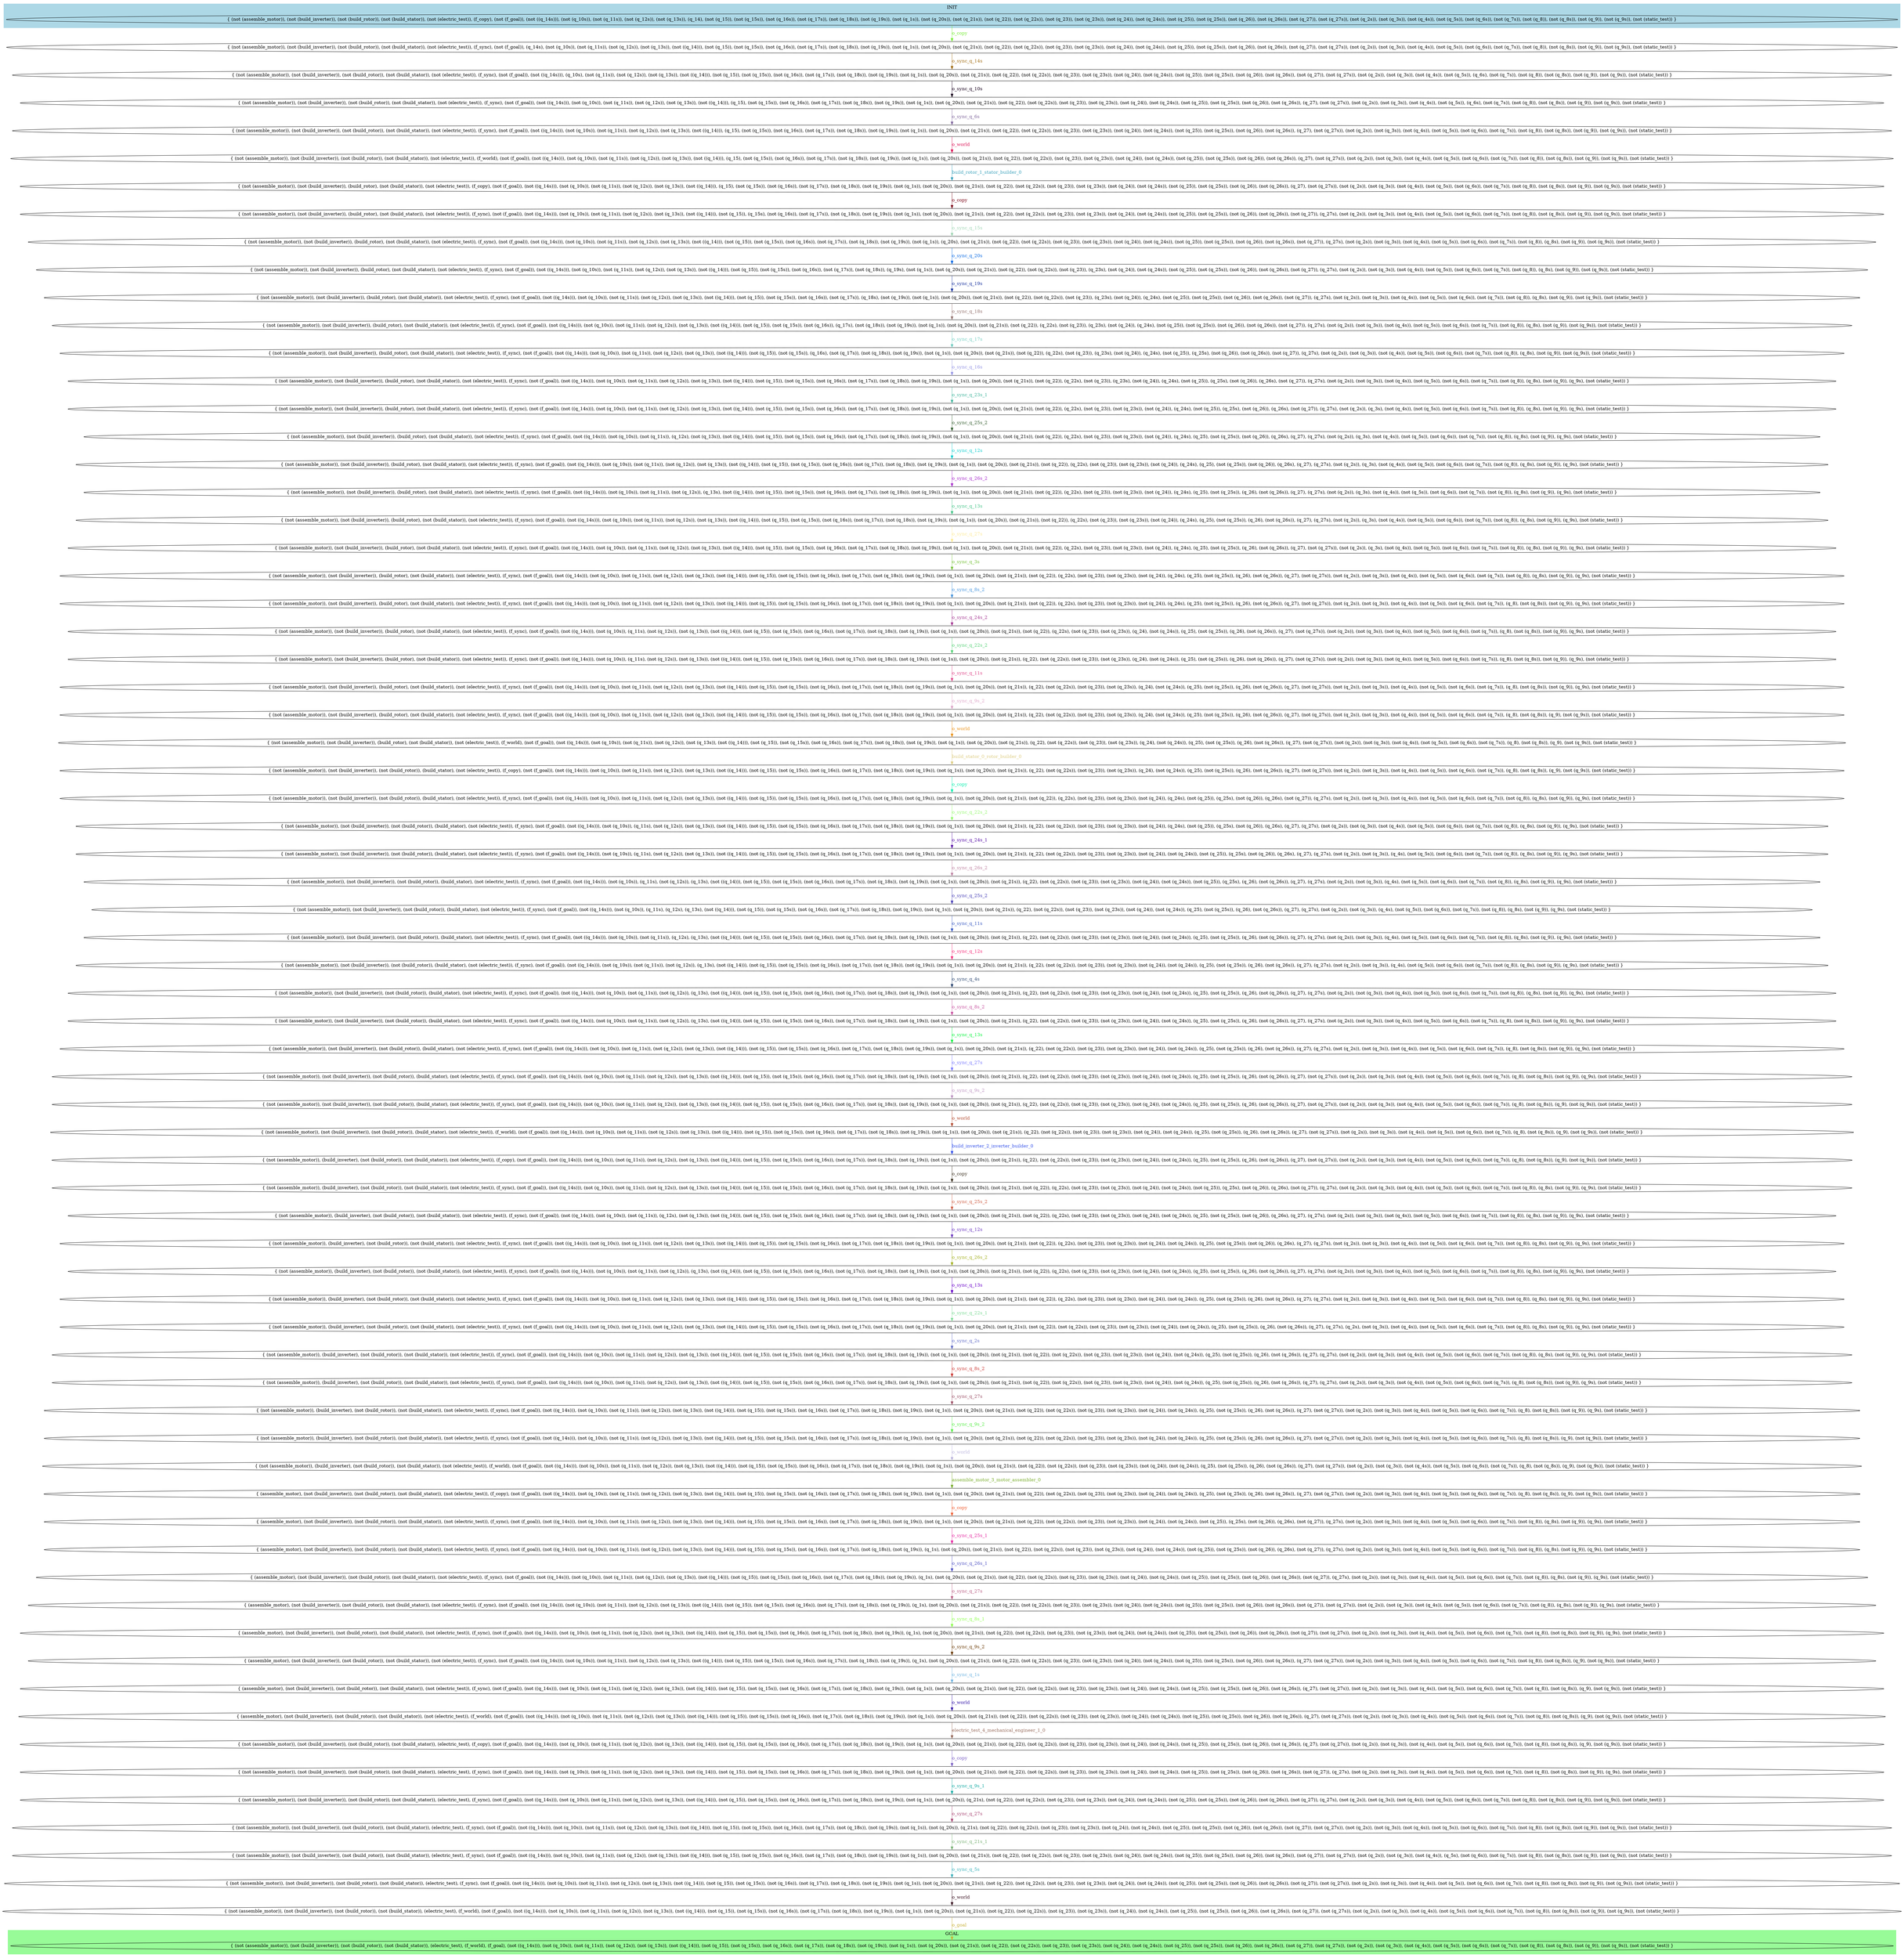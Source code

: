 digraph G {
0 [label="{ (not (assemble_motor)), (not (build_inverter)), (not (build_rotor)), (not (build_stator)), (not (electric_test)), (f_copy), (not (f_goal)), (not ((q_14s))), (not (q_10s)), (not (q_11s)), (not (q_12s)), (not (q_13s)), (q_14), (not (q_15)), (not (q_15s)), (not (q_16s)), (not (q_17s)), (not (q_18s)), (not (q_19s)), (not (q_1s)), (not (q_20s)), (not (q_21s)), (not (q_22)), (not (q_22s)), (not (q_23)), (not (q_23s)), (not (q_24)), (not (q_24s)), (not (q_25)), (not (q_25s)), (not (q_26)), (not (q_26s)), (not (q_27)), (not (q_27s)), (not (q_2s)), (not (q_3s)), (not (q_4s)), (not (q_5s)), (not (q_6s)), (not (q_7s)), (not (q_8)), (not (q_8s)), (not (q_9)), (not (q_9s)), (not (static_test)) }"];
1 [label="{ (not (assemble_motor)), (not (build_inverter)), (not (build_rotor)), (not (build_stator)), (not (electric_test)), (f_sync), (not (f_goal)), (q_14s), (not (q_10s)), (not (q_11s)), (not (q_12s)), (not (q_13s)), (not ((q_14))), (not (q_15)), (not (q_15s)), (not (q_16s)), (not (q_17s)), (not (q_18s)), (not (q_19s)), (not (q_1s)), (not (q_20s)), (not (q_21s)), (not (q_22)), (not (q_22s)), (not (q_23)), (not (q_23s)), (not (q_24)), (not (q_24s)), (not (q_25)), (not (q_25s)), (not (q_26)), (not (q_26s)), (not (q_27)), (not (q_27s)), (not (q_2s)), (not (q_3s)), (not (q_4s)), (not (q_5s)), (not (q_6s)), (not (q_7s)), (not (q_8)), (not (q_8s)), (not (q_9)), (not (q_9s)), (not (static_test)) }"];
2 [label="{ (not (assemble_motor)), (not (build_inverter)), (not (build_rotor)), (not (build_stator)), (not (electric_test)), (f_sync), (not (f_goal)), (not ((q_14s))), (q_10s), (not (q_11s)), (not (q_12s)), (not (q_13s)), (not ((q_14))), (not (q_15)), (not (q_15s)), (not (q_16s)), (not (q_17s)), (not (q_18s)), (not (q_19s)), (not (q_1s)), (not (q_20s)), (not (q_21s)), (not (q_22)), (not (q_22s)), (not (q_23)), (not (q_23s)), (not (q_24)), (not (q_24s)), (not (q_25)), (not (q_25s)), (not (q_26)), (not (q_26s)), (not (q_27)), (not (q_27s)), (not (q_2s)), (not (q_3s)), (not (q_4s)), (not (q_5s)), (q_6s), (not (q_7s)), (not (q_8)), (not (q_8s)), (not (q_9)), (not (q_9s)), (not (static_test)) }"];
3 [label="{ (not (assemble_motor)), (not (build_inverter)), (not (build_rotor)), (not (build_stator)), (not (electric_test)), (f_sync), (not (f_goal)), (not ((q_14s))), (not (q_10s)), (not (q_11s)), (not (q_12s)), (not (q_13s)), (not ((q_14))), (q_15), (not (q_15s)), (not (q_16s)), (not (q_17s)), (not (q_18s)), (not (q_19s)), (not (q_1s)), (not (q_20s)), (not (q_21s)), (not (q_22)), (not (q_22s)), (not (q_23)), (not (q_23s)), (not (q_24)), (not (q_24s)), (not (q_25)), (not (q_25s)), (not (q_26)), (not (q_26s)), (q_27), (not (q_27s)), (not (q_2s)), (not (q_3s)), (not (q_4s)), (not (q_5s)), (q_6s), (not (q_7s)), (not (q_8)), (not (q_8s)), (not (q_9)), (not (q_9s)), (not (static_test)) }"];
4 [label="{ (not (assemble_motor)), (not (build_inverter)), (not (build_rotor)), (not (build_stator)), (not (electric_test)), (f_sync), (not (f_goal)), (not ((q_14s))), (not (q_10s)), (not (q_11s)), (not (q_12s)), (not (q_13s)), (not ((q_14))), (q_15), (not (q_15s)), (not (q_16s)), (not (q_17s)), (not (q_18s)), (not (q_19s)), (not (q_1s)), (not (q_20s)), (not (q_21s)), (not (q_22)), (not (q_22s)), (not (q_23)), (not (q_23s)), (not (q_24)), (not (q_24s)), (not (q_25)), (not (q_25s)), (not (q_26)), (not (q_26s)), (q_27), (not (q_27s)), (not (q_2s)), (not (q_3s)), (not (q_4s)), (not (q_5s)), (not (q_6s)), (not (q_7s)), (not (q_8)), (not (q_8s)), (not (q_9)), (not (q_9s)), (not (static_test)) }"];
5 [label="{ (not (assemble_motor)), (not (build_inverter)), (not (build_rotor)), (not (build_stator)), (not (electric_test)), (f_world), (not (f_goal)), (not ((q_14s))), (not (q_10s)), (not (q_11s)), (not (q_12s)), (not (q_13s)), (not ((q_14))), (q_15), (not (q_15s)), (not (q_16s)), (not (q_17s)), (not (q_18s)), (not (q_19s)), (not (q_1s)), (not (q_20s)), (not (q_21s)), (not (q_22)), (not (q_22s)), (not (q_23)), (not (q_23s)), (not (q_24)), (not (q_24s)), (not (q_25)), (not (q_25s)), (not (q_26)), (not (q_26s)), (q_27), (not (q_27s)), (not (q_2s)), (not (q_3s)), (not (q_4s)), (not (q_5s)), (not (q_6s)), (not (q_7s)), (not (q_8)), (not (q_8s)), (not (q_9)), (not (q_9s)), (not (static_test)) }"];
6 [label="{ (not (assemble_motor)), (not (build_inverter)), (build_rotor), (not (build_stator)), (not (electric_test)), (f_copy), (not (f_goal)), (not ((q_14s))), (not (q_10s)), (not (q_11s)), (not (q_12s)), (not (q_13s)), (not ((q_14))), (q_15), (not (q_15s)), (not (q_16s)), (not (q_17s)), (not (q_18s)), (not (q_19s)), (not (q_1s)), (not (q_20s)), (not (q_21s)), (not (q_22)), (not (q_22s)), (not (q_23)), (not (q_23s)), (not (q_24)), (not (q_24s)), (not (q_25)), (not (q_25s)), (not (q_26)), (not (q_26s)), (q_27), (not (q_27s)), (not (q_2s)), (not (q_3s)), (not (q_4s)), (not (q_5s)), (not (q_6s)), (not (q_7s)), (not (q_8)), (not (q_8s)), (not (q_9)), (not (q_9s)), (not (static_test)) }"];
7 [label="{ (not (assemble_motor)), (not (build_inverter)), (build_rotor), (not (build_stator)), (not (electric_test)), (f_sync), (not (f_goal)), (not ((q_14s))), (not (q_10s)), (not (q_11s)), (not (q_12s)), (not (q_13s)), (not ((q_14))), (not (q_15)), (q_15s), (not (q_16s)), (not (q_17s)), (not (q_18s)), (not (q_19s)), (not (q_1s)), (not (q_20s)), (not (q_21s)), (not (q_22)), (not (q_22s)), (not (q_23)), (not (q_23s)), (not (q_24)), (not (q_24s)), (not (q_25)), (not (q_25s)), (not (q_26)), (not (q_26s)), (not (q_27)), (q_27s), (not (q_2s)), (not (q_3s)), (not (q_4s)), (not (q_5s)), (not (q_6s)), (not (q_7s)), (not (q_8)), (not (q_8s)), (not (q_9)), (not (q_9s)), (not (static_test)) }"];
8 [label="{ (not (assemble_motor)), (not (build_inverter)), (build_rotor), (not (build_stator)), (not (electric_test)), (f_sync), (not (f_goal)), (not ((q_14s))), (not (q_10s)), (not (q_11s)), (not (q_12s)), (not (q_13s)), (not ((q_14))), (not (q_15)), (not (q_15s)), (not (q_16s)), (not (q_17s)), (not (q_18s)), (not (q_19s)), (not (q_1s)), (q_20s), (not (q_21s)), (not (q_22)), (not (q_22s)), (not (q_23)), (not (q_23s)), (not (q_24)), (not (q_24s)), (not (q_25)), (not (q_25s)), (not (q_26)), (not (q_26s)), (not (q_27)), (q_27s), (not (q_2s)), (not (q_3s)), (not (q_4s)), (not (q_5s)), (not (q_6s)), (not (q_7s)), (not (q_8)), (q_8s), (not (q_9)), (not (q_9s)), (not (static_test)) }"];
9 [label="{ (not (assemble_motor)), (not (build_inverter)), (build_rotor), (not (build_stator)), (not (electric_test)), (f_sync), (not (f_goal)), (not ((q_14s))), (not (q_10s)), (not (q_11s)), (not (q_12s)), (not (q_13s)), (not ((q_14))), (not (q_15)), (not (q_15s)), (not (q_16s)), (not (q_17s)), (not (q_18s)), (q_19s), (not (q_1s)), (not (q_20s)), (not (q_21s)), (not (q_22)), (not (q_22s)), (not (q_23)), (q_23s), (not (q_24)), (not (q_24s)), (not (q_25)), (not (q_25s)), (not (q_26)), (not (q_26s)), (not (q_27)), (q_27s), (not (q_2s)), (not (q_3s)), (not (q_4s)), (not (q_5s)), (not (q_6s)), (not (q_7s)), (not (q_8)), (q_8s), (not (q_9)), (not (q_9s)), (not (static_test)) }"];
10 [label="{ (not (assemble_motor)), (not (build_inverter)), (build_rotor), (not (build_stator)), (not (electric_test)), (f_sync), (not (f_goal)), (not ((q_14s))), (not (q_10s)), (not (q_11s)), (not (q_12s)), (not (q_13s)), (not ((q_14))), (not (q_15)), (not (q_15s)), (not (q_16s)), (not (q_17s)), (q_18s), (not (q_19s)), (not (q_1s)), (not (q_20s)), (not (q_21s)), (not (q_22)), (not (q_22s)), (not (q_23)), (q_23s), (not (q_24)), (q_24s), (not (q_25)), (not (q_25s)), (not (q_26)), (not (q_26s)), (not (q_27)), (q_27s), (not (q_2s)), (not (q_3s)), (not (q_4s)), (not (q_5s)), (not (q_6s)), (not (q_7s)), (not (q_8)), (q_8s), (not (q_9)), (not (q_9s)), (not (static_test)) }"];
11 [label="{ (not (assemble_motor)), (not (build_inverter)), (build_rotor), (not (build_stator)), (not (electric_test)), (f_sync), (not (f_goal)), (not ((q_14s))), (not (q_10s)), (not (q_11s)), (not (q_12s)), (not (q_13s)), (not ((q_14))), (not (q_15)), (not (q_15s)), (not (q_16s)), (q_17s), (not (q_18s)), (not (q_19s)), (not (q_1s)), (not (q_20s)), (not (q_21s)), (not (q_22)), (q_22s), (not (q_23)), (q_23s), (not (q_24)), (q_24s), (not (q_25)), (not (q_25s)), (not (q_26)), (not (q_26s)), (not (q_27)), (q_27s), (not (q_2s)), (not (q_3s)), (not (q_4s)), (not (q_5s)), (not (q_6s)), (not (q_7s)), (not (q_8)), (q_8s), (not (q_9)), (not (q_9s)), (not (static_test)) }"];
12 [label="{ (not (assemble_motor)), (not (build_inverter)), (build_rotor), (not (build_stator)), (not (electric_test)), (f_sync), (not (f_goal)), (not ((q_14s))), (not (q_10s)), (not (q_11s)), (not (q_12s)), (not (q_13s)), (not ((q_14))), (not (q_15)), (not (q_15s)), (q_16s), (not (q_17s)), (not (q_18s)), (not (q_19s)), (not (q_1s)), (not (q_20s)), (not (q_21s)), (not (q_22)), (q_22s), (not (q_23)), (q_23s), (not (q_24)), (q_24s), (not (q_25)), (q_25s), (not (q_26)), (not (q_26s)), (not (q_27)), (q_27s), (not (q_2s)), (not (q_3s)), (not (q_4s)), (not (q_5s)), (not (q_6s)), (not (q_7s)), (not (q_8)), (q_8s), (not (q_9)), (not (q_9s)), (not (static_test)) }"];
13 [label="{ (not (assemble_motor)), (not (build_inverter)), (build_rotor), (not (build_stator)), (not (electric_test)), (f_sync), (not (f_goal)), (not ((q_14s))), (not (q_10s)), (not (q_11s)), (not (q_12s)), (not (q_13s)), (not ((q_14))), (not (q_15)), (not (q_15s)), (not (q_16s)), (not (q_17s)), (not (q_18s)), (not (q_19s)), (not (q_1s)), (not (q_20s)), (not (q_21s)), (not (q_22)), (q_22s), (not (q_23)), (q_23s), (not (q_24)), (q_24s), (not (q_25)), (q_25s), (not (q_26)), (q_26s), (not (q_27)), (q_27s), (not (q_2s)), (not (q_3s)), (not (q_4s)), (not (q_5s)), (not (q_6s)), (not (q_7s)), (not (q_8)), (q_8s), (not (q_9)), (q_9s), (not (static_test)) }"];
14 [label="{ (not (assemble_motor)), (not (build_inverter)), (build_rotor), (not (build_stator)), (not (electric_test)), (f_sync), (not (f_goal)), (not ((q_14s))), (not (q_10s)), (not (q_11s)), (not (q_12s)), (not (q_13s)), (not ((q_14))), (not (q_15)), (not (q_15s)), (not (q_16s)), (not (q_17s)), (not (q_18s)), (not (q_19s)), (not (q_1s)), (not (q_20s)), (not (q_21s)), (not (q_22)), (q_22s), (not (q_23)), (not (q_23s)), (not (q_24)), (q_24s), (not (q_25)), (q_25s), (not (q_26)), (q_26s), (not (q_27)), (q_27s), (not (q_2s)), (q_3s), (not (q_4s)), (not (q_5s)), (not (q_6s)), (not (q_7s)), (not (q_8)), (q_8s), (not (q_9)), (q_9s), (not (static_test)) }"];
15 [label="{ (not (assemble_motor)), (not (build_inverter)), (build_rotor), (not (build_stator)), (not (electric_test)), (f_sync), (not (f_goal)), (not ((q_14s))), (not (q_10s)), (not (q_11s)), (q_12s), (not (q_13s)), (not ((q_14))), (not (q_15)), (not (q_15s)), (not (q_16s)), (not (q_17s)), (not (q_18s)), (not (q_19s)), (not (q_1s)), (not (q_20s)), (not (q_21s)), (not (q_22)), (q_22s), (not (q_23)), (not (q_23s)), (not (q_24)), (q_24s), (q_25), (not (q_25s)), (not (q_26)), (q_26s), (q_27), (q_27s), (not (q_2s)), (q_3s), (not (q_4s)), (not (q_5s)), (not (q_6s)), (not (q_7s)), (not (q_8)), (q_8s), (not (q_9)), (q_9s), (not (static_test)) }"];
16 [label="{ (not (assemble_motor)), (not (build_inverter)), (build_rotor), (not (build_stator)), (not (electric_test)), (f_sync), (not (f_goal)), (not ((q_14s))), (not (q_10s)), (not (q_11s)), (not (q_12s)), (not (q_13s)), (not ((q_14))), (not (q_15)), (not (q_15s)), (not (q_16s)), (not (q_17s)), (not (q_18s)), (not (q_19s)), (not (q_1s)), (not (q_20s)), (not (q_21s)), (not (q_22)), (q_22s), (not (q_23)), (not (q_23s)), (not (q_24)), (q_24s), (q_25), (not (q_25s)), (not (q_26)), (q_26s), (q_27), (q_27s), (not (q_2s)), (q_3s), (not (q_4s)), (not (q_5s)), (not (q_6s)), (not (q_7s)), (not (q_8)), (q_8s), (not (q_9)), (q_9s), (not (static_test)) }"];
17 [label="{ (not (assemble_motor)), (not (build_inverter)), (build_rotor), (not (build_stator)), (not (electric_test)), (f_sync), (not (f_goal)), (not ((q_14s))), (not (q_10s)), (not (q_11s)), (not (q_12s)), (q_13s), (not ((q_14))), (not (q_15)), (not (q_15s)), (not (q_16s)), (not (q_17s)), (not (q_18s)), (not (q_19s)), (not (q_1s)), (not (q_20s)), (not (q_21s)), (not (q_22)), (q_22s), (not (q_23)), (not (q_23s)), (not (q_24)), (q_24s), (q_25), (not (q_25s)), (q_26), (not (q_26s)), (q_27), (q_27s), (not (q_2s)), (q_3s), (not (q_4s)), (not (q_5s)), (not (q_6s)), (not (q_7s)), (not (q_8)), (q_8s), (not (q_9)), (q_9s), (not (static_test)) }"];
18 [label="{ (not (assemble_motor)), (not (build_inverter)), (build_rotor), (not (build_stator)), (not (electric_test)), (f_sync), (not (f_goal)), (not ((q_14s))), (not (q_10s)), (not (q_11s)), (not (q_12s)), (not (q_13s)), (not ((q_14))), (not (q_15)), (not (q_15s)), (not (q_16s)), (not (q_17s)), (not (q_18s)), (not (q_19s)), (not (q_1s)), (not (q_20s)), (not (q_21s)), (not (q_22)), (q_22s), (not (q_23)), (not (q_23s)), (not (q_24)), (q_24s), (q_25), (not (q_25s)), (q_26), (not (q_26s)), (q_27), (q_27s), (not (q_2s)), (q_3s), (not (q_4s)), (not (q_5s)), (not (q_6s)), (not (q_7s)), (not (q_8)), (q_8s), (not (q_9)), (q_9s), (not (static_test)) }"];
19 [label="{ (not (assemble_motor)), (not (build_inverter)), (build_rotor), (not (build_stator)), (not (electric_test)), (f_sync), (not (f_goal)), (not ((q_14s))), (not (q_10s)), (not (q_11s)), (not (q_12s)), (not (q_13s)), (not ((q_14))), (not (q_15)), (not (q_15s)), (not (q_16s)), (not (q_17s)), (not (q_18s)), (not (q_19s)), (not (q_1s)), (not (q_20s)), (not (q_21s)), (not (q_22)), (q_22s), (not (q_23)), (not (q_23s)), (not (q_24)), (q_24s), (q_25), (not (q_25s)), (q_26), (not (q_26s)), (q_27), (not (q_27s)), (not (q_2s)), (q_3s), (not (q_4s)), (not (q_5s)), (not (q_6s)), (not (q_7s)), (not (q_8)), (q_8s), (not (q_9)), (q_9s), (not (static_test)) }"];
20 [label="{ (not (assemble_motor)), (not (build_inverter)), (build_rotor), (not (build_stator)), (not (electric_test)), (f_sync), (not (f_goal)), (not ((q_14s))), (not (q_10s)), (not (q_11s)), (not (q_12s)), (not (q_13s)), (not ((q_14))), (not (q_15)), (not (q_15s)), (not (q_16s)), (not (q_17s)), (not (q_18s)), (not (q_19s)), (not (q_1s)), (not (q_20s)), (not (q_21s)), (not (q_22)), (q_22s), (not (q_23)), (not (q_23s)), (not (q_24)), (q_24s), (q_25), (not (q_25s)), (q_26), (not (q_26s)), (q_27), (not (q_27s)), (not (q_2s)), (not (q_3s)), (not (q_4s)), (not (q_5s)), (not (q_6s)), (not (q_7s)), (not (q_8)), (q_8s), (not (q_9)), (q_9s), (not (static_test)) }"];
21 [label="{ (not (assemble_motor)), (not (build_inverter)), (build_rotor), (not (build_stator)), (not (electric_test)), (f_sync), (not (f_goal)), (not ((q_14s))), (not (q_10s)), (not (q_11s)), (not (q_12s)), (not (q_13s)), (not ((q_14))), (not (q_15)), (not (q_15s)), (not (q_16s)), (not (q_17s)), (not (q_18s)), (not (q_19s)), (not (q_1s)), (not (q_20s)), (not (q_21s)), (not (q_22)), (q_22s), (not (q_23)), (not (q_23s)), (not (q_24)), (q_24s), (q_25), (not (q_25s)), (q_26), (not (q_26s)), (q_27), (not (q_27s)), (not (q_2s)), (not (q_3s)), (not (q_4s)), (not (q_5s)), (not (q_6s)), (not (q_7s)), (q_8), (not (q_8s)), (not (q_9)), (q_9s), (not (static_test)) }"];
22 [label="{ (not (assemble_motor)), (not (build_inverter)), (build_rotor), (not (build_stator)), (not (electric_test)), (f_sync), (not (f_goal)), (not ((q_14s))), (not (q_10s)), (q_11s), (not (q_12s)), (not (q_13s)), (not ((q_14))), (not (q_15)), (not (q_15s)), (not (q_16s)), (not (q_17s)), (not (q_18s)), (not (q_19s)), (not (q_1s)), (not (q_20s)), (not (q_21s)), (not (q_22)), (q_22s), (not (q_23)), (not (q_23s)), (q_24), (not (q_24s)), (q_25), (not (q_25s)), (q_26), (not (q_26s)), (q_27), (not (q_27s)), (not (q_2s)), (not (q_3s)), (not (q_4s)), (not (q_5s)), (not (q_6s)), (not (q_7s)), (q_8), (not (q_8s)), (not (q_9)), (q_9s), (not (static_test)) }"];
23 [label="{ (not (assemble_motor)), (not (build_inverter)), (build_rotor), (not (build_stator)), (not (electric_test)), (f_sync), (not (f_goal)), (not ((q_14s))), (not (q_10s)), (q_11s), (not (q_12s)), (not (q_13s)), (not ((q_14))), (not (q_15)), (not (q_15s)), (not (q_16s)), (not (q_17s)), (not (q_18s)), (not (q_19s)), (not (q_1s)), (not (q_20s)), (not (q_21s)), (q_22), (not (q_22s)), (not (q_23)), (not (q_23s)), (q_24), (not (q_24s)), (q_25), (not (q_25s)), (q_26), (not (q_26s)), (q_27), (not (q_27s)), (not (q_2s)), (not (q_3s)), (not (q_4s)), (not (q_5s)), (not (q_6s)), (not (q_7s)), (q_8), (not (q_8s)), (not (q_9)), (q_9s), (not (static_test)) }"];
24 [label="{ (not (assemble_motor)), (not (build_inverter)), (build_rotor), (not (build_stator)), (not (electric_test)), (f_sync), (not (f_goal)), (not ((q_14s))), (not (q_10s)), (not (q_11s)), (not (q_12s)), (not (q_13s)), (not ((q_14))), (not (q_15)), (not (q_15s)), (not (q_16s)), (not (q_17s)), (not (q_18s)), (not (q_19s)), (not (q_1s)), (not (q_20s)), (not (q_21s)), (q_22), (not (q_22s)), (not (q_23)), (not (q_23s)), (q_24), (not (q_24s)), (q_25), (not (q_25s)), (q_26), (not (q_26s)), (q_27), (not (q_27s)), (not (q_2s)), (not (q_3s)), (not (q_4s)), (not (q_5s)), (not (q_6s)), (not (q_7s)), (q_8), (not (q_8s)), (not (q_9)), (q_9s), (not (static_test)) }"];
25 [label="{ (not (assemble_motor)), (not (build_inverter)), (build_rotor), (not (build_stator)), (not (electric_test)), (f_sync), (not (f_goal)), (not ((q_14s))), (not (q_10s)), (not (q_11s)), (not (q_12s)), (not (q_13s)), (not ((q_14))), (not (q_15)), (not (q_15s)), (not (q_16s)), (not (q_17s)), (not (q_18s)), (not (q_19s)), (not (q_1s)), (not (q_20s)), (not (q_21s)), (q_22), (not (q_22s)), (not (q_23)), (not (q_23s)), (q_24), (not (q_24s)), (q_25), (not (q_25s)), (q_26), (not (q_26s)), (q_27), (not (q_27s)), (not (q_2s)), (not (q_3s)), (not (q_4s)), (not (q_5s)), (not (q_6s)), (not (q_7s)), (q_8), (not (q_8s)), (q_9), (not (q_9s)), (not (static_test)) }"];
26 [label="{ (not (assemble_motor)), (not (build_inverter)), (build_rotor), (not (build_stator)), (not (electric_test)), (f_world), (not (f_goal)), (not ((q_14s))), (not (q_10s)), (not (q_11s)), (not (q_12s)), (not (q_13s)), (not ((q_14))), (not (q_15)), (not (q_15s)), (not (q_16s)), (not (q_17s)), (not (q_18s)), (not (q_19s)), (not (q_1s)), (not (q_20s)), (not (q_21s)), (q_22), (not (q_22s)), (not (q_23)), (not (q_23s)), (q_24), (not (q_24s)), (q_25), (not (q_25s)), (q_26), (not (q_26s)), (q_27), (not (q_27s)), (not (q_2s)), (not (q_3s)), (not (q_4s)), (not (q_5s)), (not (q_6s)), (not (q_7s)), (q_8), (not (q_8s)), (q_9), (not (q_9s)), (not (static_test)) }"];
27 [label="{ (not (assemble_motor)), (not (build_inverter)), (not (build_rotor)), (build_stator), (not (electric_test)), (f_copy), (not (f_goal)), (not ((q_14s))), (not (q_10s)), (not (q_11s)), (not (q_12s)), (not (q_13s)), (not ((q_14))), (not (q_15)), (not (q_15s)), (not (q_16s)), (not (q_17s)), (not (q_18s)), (not (q_19s)), (not (q_1s)), (not (q_20s)), (not (q_21s)), (q_22), (not (q_22s)), (not (q_23)), (not (q_23s)), (q_24), (not (q_24s)), (q_25), (not (q_25s)), (q_26), (not (q_26s)), (q_27), (not (q_27s)), (not (q_2s)), (not (q_3s)), (not (q_4s)), (not (q_5s)), (not (q_6s)), (not (q_7s)), (q_8), (not (q_8s)), (q_9), (not (q_9s)), (not (static_test)) }"];
28 [label="{ (not (assemble_motor)), (not (build_inverter)), (not (build_rotor)), (build_stator), (not (electric_test)), (f_sync), (not (f_goal)), (not ((q_14s))), (not (q_10s)), (not (q_11s)), (not (q_12s)), (not (q_13s)), (not ((q_14))), (not (q_15)), (not (q_15s)), (not (q_16s)), (not (q_17s)), (not (q_18s)), (not (q_19s)), (not (q_1s)), (not (q_20s)), (not (q_21s)), (not (q_22)), (q_22s), (not (q_23)), (not (q_23s)), (not (q_24)), (q_24s), (not (q_25)), (q_25s), (not (q_26)), (q_26s), (not (q_27)), (q_27s), (not (q_2s)), (not (q_3s)), (not (q_4s)), (not (q_5s)), (not (q_6s)), (not (q_7s)), (not (q_8)), (q_8s), (not (q_9)), (q_9s), (not (static_test)) }"];
29 [label="{ (not (assemble_motor)), (not (build_inverter)), (not (build_rotor)), (build_stator), (not (electric_test)), (f_sync), (not (f_goal)), (not ((q_14s))), (not (q_10s)), (q_11s), (not (q_12s)), (not (q_13s)), (not ((q_14))), (not (q_15)), (not (q_15s)), (not (q_16s)), (not (q_17s)), (not (q_18s)), (not (q_19s)), (not (q_1s)), (not (q_20s)), (not (q_21s)), (q_22), (not (q_22s)), (not (q_23)), (not (q_23s)), (not (q_24)), (q_24s), (not (q_25)), (q_25s), (not (q_26)), (q_26s), (q_27), (q_27s), (not (q_2s)), (not (q_3s)), (not (q_4s)), (not (q_5s)), (not (q_6s)), (not (q_7s)), (not (q_8)), (q_8s), (not (q_9)), (q_9s), (not (static_test)) }"];
30 [label="{ (not (assemble_motor)), (not (build_inverter)), (not (build_rotor)), (build_stator), (not (electric_test)), (f_sync), (not (f_goal)), (not ((q_14s))), (not (q_10s)), (q_11s), (not (q_12s)), (not (q_13s)), (not ((q_14))), (not (q_15)), (not (q_15s)), (not (q_16s)), (not (q_17s)), (not (q_18s)), (not (q_19s)), (not (q_1s)), (not (q_20s)), (not (q_21s)), (q_22), (not (q_22s)), (not (q_23)), (not (q_23s)), (not (q_24)), (not (q_24s)), (not (q_25)), (q_25s), (not (q_26)), (q_26s), (q_27), (q_27s), (not (q_2s)), (not (q_3s)), (q_4s), (not (q_5s)), (not (q_6s)), (not (q_7s)), (not (q_8)), (q_8s), (not (q_9)), (q_9s), (not (static_test)) }"];
31 [label="{ (not (assemble_motor)), (not (build_inverter)), (not (build_rotor)), (build_stator), (not (electric_test)), (f_sync), (not (f_goal)), (not ((q_14s))), (not (q_10s)), (q_11s), (not (q_12s)), (q_13s), (not ((q_14))), (not (q_15)), (not (q_15s)), (not (q_16s)), (not (q_17s)), (not (q_18s)), (not (q_19s)), (not (q_1s)), (not (q_20s)), (not (q_21s)), (q_22), (not (q_22s)), (not (q_23)), (not (q_23s)), (not (q_24)), (not (q_24s)), (not (q_25)), (q_25s), (q_26), (not (q_26s)), (q_27), (q_27s), (not (q_2s)), (not (q_3s)), (q_4s), (not (q_5s)), (not (q_6s)), (not (q_7s)), (not (q_8)), (q_8s), (not (q_9)), (q_9s), (not (static_test)) }"];
32 [label="{ (not (assemble_motor)), (not (build_inverter)), (not (build_rotor)), (build_stator), (not (electric_test)), (f_sync), (not (f_goal)), (not ((q_14s))), (not (q_10s)), (q_11s), (q_12s), (q_13s), (not ((q_14))), (not (q_15)), (not (q_15s)), (not (q_16s)), (not (q_17s)), (not (q_18s)), (not (q_19s)), (not (q_1s)), (not (q_20s)), (not (q_21s)), (q_22), (not (q_22s)), (not (q_23)), (not (q_23s)), (not (q_24)), (not (q_24s)), (q_25), (not (q_25s)), (q_26), (not (q_26s)), (q_27), (q_27s), (not (q_2s)), (not (q_3s)), (q_4s), (not (q_5s)), (not (q_6s)), (not (q_7s)), (not (q_8)), (q_8s), (not (q_9)), (q_9s), (not (static_test)) }"];
33 [label="{ (not (assemble_motor)), (not (build_inverter)), (not (build_rotor)), (build_stator), (not (electric_test)), (f_sync), (not (f_goal)), (not ((q_14s))), (not (q_10s)), (not (q_11s)), (q_12s), (q_13s), (not ((q_14))), (not (q_15)), (not (q_15s)), (not (q_16s)), (not (q_17s)), (not (q_18s)), (not (q_19s)), (not (q_1s)), (not (q_20s)), (not (q_21s)), (q_22), (not (q_22s)), (not (q_23)), (not (q_23s)), (not (q_24)), (not (q_24s)), (q_25), (not (q_25s)), (q_26), (not (q_26s)), (q_27), (q_27s), (not (q_2s)), (not (q_3s)), (q_4s), (not (q_5s)), (not (q_6s)), (not (q_7s)), (not (q_8)), (q_8s), (not (q_9)), (q_9s), (not (static_test)) }"];
34 [label="{ (not (assemble_motor)), (not (build_inverter)), (not (build_rotor)), (build_stator), (not (electric_test)), (f_sync), (not (f_goal)), (not ((q_14s))), (not (q_10s)), (not (q_11s)), (not (q_12s)), (q_13s), (not ((q_14))), (not (q_15)), (not (q_15s)), (not (q_16s)), (not (q_17s)), (not (q_18s)), (not (q_19s)), (not (q_1s)), (not (q_20s)), (not (q_21s)), (q_22), (not (q_22s)), (not (q_23)), (not (q_23s)), (not (q_24)), (not (q_24s)), (q_25), (not (q_25s)), (q_26), (not (q_26s)), (q_27), (q_27s), (not (q_2s)), (not (q_3s)), (q_4s), (not (q_5s)), (not (q_6s)), (not (q_7s)), (not (q_8)), (q_8s), (not (q_9)), (q_9s), (not (static_test)) }"];
35 [label="{ (not (assemble_motor)), (not (build_inverter)), (not (build_rotor)), (build_stator), (not (electric_test)), (f_sync), (not (f_goal)), (not ((q_14s))), (not (q_10s)), (not (q_11s)), (not (q_12s)), (q_13s), (not ((q_14))), (not (q_15)), (not (q_15s)), (not (q_16s)), (not (q_17s)), (not (q_18s)), (not (q_19s)), (not (q_1s)), (not (q_20s)), (not (q_21s)), (q_22), (not (q_22s)), (not (q_23)), (not (q_23s)), (not (q_24)), (not (q_24s)), (q_25), (not (q_25s)), (q_26), (not (q_26s)), (q_27), (q_27s), (not (q_2s)), (not (q_3s)), (not (q_4s)), (not (q_5s)), (not (q_6s)), (not (q_7s)), (not (q_8)), (q_8s), (not (q_9)), (q_9s), (not (static_test)) }"];
36 [label="{ (not (assemble_motor)), (not (build_inverter)), (not (build_rotor)), (build_stator), (not (electric_test)), (f_sync), (not (f_goal)), (not ((q_14s))), (not (q_10s)), (not (q_11s)), (not (q_12s)), (q_13s), (not ((q_14))), (not (q_15)), (not (q_15s)), (not (q_16s)), (not (q_17s)), (not (q_18s)), (not (q_19s)), (not (q_1s)), (not (q_20s)), (not (q_21s)), (q_22), (not (q_22s)), (not (q_23)), (not (q_23s)), (not (q_24)), (not (q_24s)), (q_25), (not (q_25s)), (q_26), (not (q_26s)), (q_27), (q_27s), (not (q_2s)), (not (q_3s)), (not (q_4s)), (not (q_5s)), (not (q_6s)), (not (q_7s)), (q_8), (not (q_8s)), (not (q_9)), (q_9s), (not (static_test)) }"];
37 [label="{ (not (assemble_motor)), (not (build_inverter)), (not (build_rotor)), (build_stator), (not (electric_test)), (f_sync), (not (f_goal)), (not ((q_14s))), (not (q_10s)), (not (q_11s)), (not (q_12s)), (not (q_13s)), (not ((q_14))), (not (q_15)), (not (q_15s)), (not (q_16s)), (not (q_17s)), (not (q_18s)), (not (q_19s)), (not (q_1s)), (not (q_20s)), (not (q_21s)), (q_22), (not (q_22s)), (not (q_23)), (not (q_23s)), (not (q_24)), (not (q_24s)), (q_25), (not (q_25s)), (q_26), (not (q_26s)), (q_27), (q_27s), (not (q_2s)), (not (q_3s)), (not (q_4s)), (not (q_5s)), (not (q_6s)), (not (q_7s)), (q_8), (not (q_8s)), (not (q_9)), (q_9s), (not (static_test)) }"];
38 [label="{ (not (assemble_motor)), (not (build_inverter)), (not (build_rotor)), (build_stator), (not (electric_test)), (f_sync), (not (f_goal)), (not ((q_14s))), (not (q_10s)), (not (q_11s)), (not (q_12s)), (not (q_13s)), (not ((q_14))), (not (q_15)), (not (q_15s)), (not (q_16s)), (not (q_17s)), (not (q_18s)), (not (q_19s)), (not (q_1s)), (not (q_20s)), (not (q_21s)), (q_22), (not (q_22s)), (not (q_23)), (not (q_23s)), (not (q_24)), (not (q_24s)), (q_25), (not (q_25s)), (q_26), (not (q_26s)), (q_27), (not (q_27s)), (not (q_2s)), (not (q_3s)), (not (q_4s)), (not (q_5s)), (not (q_6s)), (not (q_7s)), (q_8), (not (q_8s)), (not (q_9)), (q_9s), (not (static_test)) }"];
39 [label="{ (not (assemble_motor)), (not (build_inverter)), (not (build_rotor)), (build_stator), (not (electric_test)), (f_sync), (not (f_goal)), (not ((q_14s))), (not (q_10s)), (not (q_11s)), (not (q_12s)), (not (q_13s)), (not ((q_14))), (not (q_15)), (not (q_15s)), (not (q_16s)), (not (q_17s)), (not (q_18s)), (not (q_19s)), (not (q_1s)), (not (q_20s)), (not (q_21s)), (q_22), (not (q_22s)), (not (q_23)), (not (q_23s)), (not (q_24)), (not (q_24s)), (q_25), (not (q_25s)), (q_26), (not (q_26s)), (q_27), (not (q_27s)), (not (q_2s)), (not (q_3s)), (not (q_4s)), (not (q_5s)), (not (q_6s)), (not (q_7s)), (q_8), (not (q_8s)), (q_9), (not (q_9s)), (not (static_test)) }"];
40 [label="{ (not (assemble_motor)), (not (build_inverter)), (not (build_rotor)), (build_stator), (not (electric_test)), (f_world), (not (f_goal)), (not ((q_14s))), (not (q_10s)), (not (q_11s)), (not (q_12s)), (not (q_13s)), (not ((q_14))), (not (q_15)), (not (q_15s)), (not (q_16s)), (not (q_17s)), (not (q_18s)), (not (q_19s)), (not (q_1s)), (not (q_20s)), (not (q_21s)), (q_22), (not (q_22s)), (not (q_23)), (not (q_23s)), (not (q_24)), (not (q_24s)), (q_25), (not (q_25s)), (q_26), (not (q_26s)), (q_27), (not (q_27s)), (not (q_2s)), (not (q_3s)), (not (q_4s)), (not (q_5s)), (not (q_6s)), (not (q_7s)), (q_8), (not (q_8s)), (q_9), (not (q_9s)), (not (static_test)) }"];
41 [label="{ (not (assemble_motor)), (build_inverter), (not (build_rotor)), (not (build_stator)), (not (electric_test)), (f_copy), (not (f_goal)), (not ((q_14s))), (not (q_10s)), (not (q_11s)), (not (q_12s)), (not (q_13s)), (not ((q_14))), (not (q_15)), (not (q_15s)), (not (q_16s)), (not (q_17s)), (not (q_18s)), (not (q_19s)), (not (q_1s)), (not (q_20s)), (not (q_21s)), (q_22), (not (q_22s)), (not (q_23)), (not (q_23s)), (not (q_24)), (not (q_24s)), (q_25), (not (q_25s)), (q_26), (not (q_26s)), (q_27), (not (q_27s)), (not (q_2s)), (not (q_3s)), (not (q_4s)), (not (q_5s)), (not (q_6s)), (not (q_7s)), (q_8), (not (q_8s)), (q_9), (not (q_9s)), (not (static_test)) }"];
42 [label="{ (not (assemble_motor)), (build_inverter), (not (build_rotor)), (not (build_stator)), (not (electric_test)), (f_sync), (not (f_goal)), (not ((q_14s))), (not (q_10s)), (not (q_11s)), (not (q_12s)), (not (q_13s)), (not ((q_14))), (not (q_15)), (not (q_15s)), (not (q_16s)), (not (q_17s)), (not (q_18s)), (not (q_19s)), (not (q_1s)), (not (q_20s)), (not (q_21s)), (not (q_22)), (q_22s), (not (q_23)), (not (q_23s)), (not (q_24)), (not (q_24s)), (not (q_25)), (q_25s), (not (q_26)), (q_26s), (not (q_27)), (q_27s), (not (q_2s)), (not (q_3s)), (not (q_4s)), (not (q_5s)), (not (q_6s)), (not (q_7s)), (not (q_8)), (q_8s), (not (q_9)), (q_9s), (not (static_test)) }"];
43 [label="{ (not (assemble_motor)), (build_inverter), (not (build_rotor)), (not (build_stator)), (not (electric_test)), (f_sync), (not (f_goal)), (not ((q_14s))), (not (q_10s)), (not (q_11s)), (q_12s), (not (q_13s)), (not ((q_14))), (not (q_15)), (not (q_15s)), (not (q_16s)), (not (q_17s)), (not (q_18s)), (not (q_19s)), (not (q_1s)), (not (q_20s)), (not (q_21s)), (not (q_22)), (q_22s), (not (q_23)), (not (q_23s)), (not (q_24)), (not (q_24s)), (q_25), (not (q_25s)), (not (q_26)), (q_26s), (q_27), (q_27s), (not (q_2s)), (not (q_3s)), (not (q_4s)), (not (q_5s)), (not (q_6s)), (not (q_7s)), (not (q_8)), (q_8s), (not (q_9)), (q_9s), (not (static_test)) }"];
44 [label="{ (not (assemble_motor)), (build_inverter), (not (build_rotor)), (not (build_stator)), (not (electric_test)), (f_sync), (not (f_goal)), (not ((q_14s))), (not (q_10s)), (not (q_11s)), (not (q_12s)), (not (q_13s)), (not ((q_14))), (not (q_15)), (not (q_15s)), (not (q_16s)), (not (q_17s)), (not (q_18s)), (not (q_19s)), (not (q_1s)), (not (q_20s)), (not (q_21s)), (not (q_22)), (q_22s), (not (q_23)), (not (q_23s)), (not (q_24)), (not (q_24s)), (q_25), (not (q_25s)), (not (q_26)), (q_26s), (q_27), (q_27s), (not (q_2s)), (not (q_3s)), (not (q_4s)), (not (q_5s)), (not (q_6s)), (not (q_7s)), (not (q_8)), (q_8s), (not (q_9)), (q_9s), (not (static_test)) }"];
45 [label="{ (not (assemble_motor)), (build_inverter), (not (build_rotor)), (not (build_stator)), (not (electric_test)), (f_sync), (not (f_goal)), (not ((q_14s))), (not (q_10s)), (not (q_11s)), (not (q_12s)), (q_13s), (not ((q_14))), (not (q_15)), (not (q_15s)), (not (q_16s)), (not (q_17s)), (not (q_18s)), (not (q_19s)), (not (q_1s)), (not (q_20s)), (not (q_21s)), (not (q_22)), (q_22s), (not (q_23)), (not (q_23s)), (not (q_24)), (not (q_24s)), (q_25), (not (q_25s)), (q_26), (not (q_26s)), (q_27), (q_27s), (not (q_2s)), (not (q_3s)), (not (q_4s)), (not (q_5s)), (not (q_6s)), (not (q_7s)), (not (q_8)), (q_8s), (not (q_9)), (q_9s), (not (static_test)) }"];
46 [label="{ (not (assemble_motor)), (build_inverter), (not (build_rotor)), (not (build_stator)), (not (electric_test)), (f_sync), (not (f_goal)), (not ((q_14s))), (not (q_10s)), (not (q_11s)), (not (q_12s)), (not (q_13s)), (not ((q_14))), (not (q_15)), (not (q_15s)), (not (q_16s)), (not (q_17s)), (not (q_18s)), (not (q_19s)), (not (q_1s)), (not (q_20s)), (not (q_21s)), (not (q_22)), (q_22s), (not (q_23)), (not (q_23s)), (not (q_24)), (not (q_24s)), (q_25), (not (q_25s)), (q_26), (not (q_26s)), (q_27), (q_27s), (not (q_2s)), (not (q_3s)), (not (q_4s)), (not (q_5s)), (not (q_6s)), (not (q_7s)), (not (q_8)), (q_8s), (not (q_9)), (q_9s), (not (static_test)) }"];
47 [label="{ (not (assemble_motor)), (build_inverter), (not (build_rotor)), (not (build_stator)), (not (electric_test)), (f_sync), (not (f_goal)), (not ((q_14s))), (not (q_10s)), (not (q_11s)), (not (q_12s)), (not (q_13s)), (not ((q_14))), (not (q_15)), (not (q_15s)), (not (q_16s)), (not (q_17s)), (not (q_18s)), (not (q_19s)), (not (q_1s)), (not (q_20s)), (not (q_21s)), (not (q_22)), (not (q_22s)), (not (q_23)), (not (q_23s)), (not (q_24)), (not (q_24s)), (q_25), (not (q_25s)), (q_26), (not (q_26s)), (q_27), (q_27s), (q_2s), (not (q_3s)), (not (q_4s)), (not (q_5s)), (not (q_6s)), (not (q_7s)), (not (q_8)), (q_8s), (not (q_9)), (q_9s), (not (static_test)) }"];
48 [label="{ (not (assemble_motor)), (build_inverter), (not (build_rotor)), (not (build_stator)), (not (electric_test)), (f_sync), (not (f_goal)), (not ((q_14s))), (not (q_10s)), (not (q_11s)), (not (q_12s)), (not (q_13s)), (not ((q_14))), (not (q_15)), (not (q_15s)), (not (q_16s)), (not (q_17s)), (not (q_18s)), (not (q_19s)), (not (q_1s)), (not (q_20s)), (not (q_21s)), (not (q_22)), (not (q_22s)), (not (q_23)), (not (q_23s)), (not (q_24)), (not (q_24s)), (q_25), (not (q_25s)), (q_26), (not (q_26s)), (q_27), (q_27s), (not (q_2s)), (not (q_3s)), (not (q_4s)), (not (q_5s)), (not (q_6s)), (not (q_7s)), (not (q_8)), (q_8s), (not (q_9)), (q_9s), (not (static_test)) }"];
49 [label="{ (not (assemble_motor)), (build_inverter), (not (build_rotor)), (not (build_stator)), (not (electric_test)), (f_sync), (not (f_goal)), (not ((q_14s))), (not (q_10s)), (not (q_11s)), (not (q_12s)), (not (q_13s)), (not ((q_14))), (not (q_15)), (not (q_15s)), (not (q_16s)), (not (q_17s)), (not (q_18s)), (not (q_19s)), (not (q_1s)), (not (q_20s)), (not (q_21s)), (not (q_22)), (not (q_22s)), (not (q_23)), (not (q_23s)), (not (q_24)), (not (q_24s)), (q_25), (not (q_25s)), (q_26), (not (q_26s)), (q_27), (q_27s), (not (q_2s)), (not (q_3s)), (not (q_4s)), (not (q_5s)), (not (q_6s)), (not (q_7s)), (q_8), (not (q_8s)), (not (q_9)), (q_9s), (not (static_test)) }"];
50 [label="{ (not (assemble_motor)), (build_inverter), (not (build_rotor)), (not (build_stator)), (not (electric_test)), (f_sync), (not (f_goal)), (not ((q_14s))), (not (q_10s)), (not (q_11s)), (not (q_12s)), (not (q_13s)), (not ((q_14))), (not (q_15)), (not (q_15s)), (not (q_16s)), (not (q_17s)), (not (q_18s)), (not (q_19s)), (not (q_1s)), (not (q_20s)), (not (q_21s)), (not (q_22)), (not (q_22s)), (not (q_23)), (not (q_23s)), (not (q_24)), (not (q_24s)), (q_25), (not (q_25s)), (q_26), (not (q_26s)), (q_27), (not (q_27s)), (not (q_2s)), (not (q_3s)), (not (q_4s)), (not (q_5s)), (not (q_6s)), (not (q_7s)), (q_8), (not (q_8s)), (not (q_9)), (q_9s), (not (static_test)) }"];
51 [label="{ (not (assemble_motor)), (build_inverter), (not (build_rotor)), (not (build_stator)), (not (electric_test)), (f_sync), (not (f_goal)), (not ((q_14s))), (not (q_10s)), (not (q_11s)), (not (q_12s)), (not (q_13s)), (not ((q_14))), (not (q_15)), (not (q_15s)), (not (q_16s)), (not (q_17s)), (not (q_18s)), (not (q_19s)), (not (q_1s)), (not (q_20s)), (not (q_21s)), (not (q_22)), (not (q_22s)), (not (q_23)), (not (q_23s)), (not (q_24)), (not (q_24s)), (q_25), (not (q_25s)), (q_26), (not (q_26s)), (q_27), (not (q_27s)), (not (q_2s)), (not (q_3s)), (not (q_4s)), (not (q_5s)), (not (q_6s)), (not (q_7s)), (q_8), (not (q_8s)), (q_9), (not (q_9s)), (not (static_test)) }"];
52 [label="{ (not (assemble_motor)), (build_inverter), (not (build_rotor)), (not (build_stator)), (not (electric_test)), (f_world), (not (f_goal)), (not ((q_14s))), (not (q_10s)), (not (q_11s)), (not (q_12s)), (not (q_13s)), (not ((q_14))), (not (q_15)), (not (q_15s)), (not (q_16s)), (not (q_17s)), (not (q_18s)), (not (q_19s)), (not (q_1s)), (not (q_20s)), (not (q_21s)), (not (q_22)), (not (q_22s)), (not (q_23)), (not (q_23s)), (not (q_24)), (not (q_24s)), (q_25), (not (q_25s)), (q_26), (not (q_26s)), (q_27), (not (q_27s)), (not (q_2s)), (not (q_3s)), (not (q_4s)), (not (q_5s)), (not (q_6s)), (not (q_7s)), (q_8), (not (q_8s)), (q_9), (not (q_9s)), (not (static_test)) }"];
53 [label="{ (assemble_motor), (not (build_inverter)), (not (build_rotor)), (not (build_stator)), (not (electric_test)), (f_copy), (not (f_goal)), (not ((q_14s))), (not (q_10s)), (not (q_11s)), (not (q_12s)), (not (q_13s)), (not ((q_14))), (not (q_15)), (not (q_15s)), (not (q_16s)), (not (q_17s)), (not (q_18s)), (not (q_19s)), (not (q_1s)), (not (q_20s)), (not (q_21s)), (not (q_22)), (not (q_22s)), (not (q_23)), (not (q_23s)), (not (q_24)), (not (q_24s)), (q_25), (not (q_25s)), (q_26), (not (q_26s)), (q_27), (not (q_27s)), (not (q_2s)), (not (q_3s)), (not (q_4s)), (not (q_5s)), (not (q_6s)), (not (q_7s)), (q_8), (not (q_8s)), (q_9), (not (q_9s)), (not (static_test)) }"];
54 [label="{ (assemble_motor), (not (build_inverter)), (not (build_rotor)), (not (build_stator)), (not (electric_test)), (f_sync), (not (f_goal)), (not ((q_14s))), (not (q_10s)), (not (q_11s)), (not (q_12s)), (not (q_13s)), (not ((q_14))), (not (q_15)), (not (q_15s)), (not (q_16s)), (not (q_17s)), (not (q_18s)), (not (q_19s)), (not (q_1s)), (not (q_20s)), (not (q_21s)), (not (q_22)), (not (q_22s)), (not (q_23)), (not (q_23s)), (not (q_24)), (not (q_24s)), (not (q_25)), (q_25s), (not (q_26)), (q_26s), (not (q_27)), (q_27s), (not (q_2s)), (not (q_3s)), (not (q_4s)), (not (q_5s)), (not (q_6s)), (not (q_7s)), (not (q_8)), (q_8s), (not (q_9)), (q_9s), (not (static_test)) }"];
55 [label="{ (assemble_motor), (not (build_inverter)), (not (build_rotor)), (not (build_stator)), (not (electric_test)), (f_sync), (not (f_goal)), (not ((q_14s))), (not (q_10s)), (not (q_11s)), (not (q_12s)), (not (q_13s)), (not ((q_14))), (not (q_15)), (not (q_15s)), (not (q_16s)), (not (q_17s)), (not (q_18s)), (not (q_19s)), (q_1s), (not (q_20s)), (not (q_21s)), (not (q_22)), (not (q_22s)), (not (q_23)), (not (q_23s)), (not (q_24)), (not (q_24s)), (not (q_25)), (not (q_25s)), (not (q_26)), (q_26s), (not (q_27)), (q_27s), (not (q_2s)), (not (q_3s)), (not (q_4s)), (not (q_5s)), (not (q_6s)), (not (q_7s)), (not (q_8)), (q_8s), (not (q_9)), (q_9s), (not (static_test)) }"];
56 [label="{ (assemble_motor), (not (build_inverter)), (not (build_rotor)), (not (build_stator)), (not (electric_test)), (f_sync), (not (f_goal)), (not ((q_14s))), (not (q_10s)), (not (q_11s)), (not (q_12s)), (not (q_13s)), (not ((q_14))), (not (q_15)), (not (q_15s)), (not (q_16s)), (not (q_17s)), (not (q_18s)), (not (q_19s)), (q_1s), (not (q_20s)), (not (q_21s)), (not (q_22)), (not (q_22s)), (not (q_23)), (not (q_23s)), (not (q_24)), (not (q_24s)), (not (q_25)), (not (q_25s)), (not (q_26)), (not (q_26s)), (not (q_27)), (q_27s), (not (q_2s)), (not (q_3s)), (not (q_4s)), (not (q_5s)), (not (q_6s)), (not (q_7s)), (not (q_8)), (q_8s), (not (q_9)), (q_9s), (not (static_test)) }"];
57 [label="{ (assemble_motor), (not (build_inverter)), (not (build_rotor)), (not (build_stator)), (not (electric_test)), (f_sync), (not (f_goal)), (not ((q_14s))), (not (q_10s)), (not (q_11s)), (not (q_12s)), (not (q_13s)), (not ((q_14))), (not (q_15)), (not (q_15s)), (not (q_16s)), (not (q_17s)), (not (q_18s)), (not (q_19s)), (q_1s), (not (q_20s)), (not (q_21s)), (not (q_22)), (not (q_22s)), (not (q_23)), (not (q_23s)), (not (q_24)), (not (q_24s)), (not (q_25)), (not (q_25s)), (not (q_26)), (not (q_26s)), (not (q_27)), (not (q_27s)), (not (q_2s)), (not (q_3s)), (not (q_4s)), (not (q_5s)), (not (q_6s)), (not (q_7s)), (not (q_8)), (q_8s), (not (q_9)), (q_9s), (not (static_test)) }"];
58 [label="{ (assemble_motor), (not (build_inverter)), (not (build_rotor)), (not (build_stator)), (not (electric_test)), (f_sync), (not (f_goal)), (not ((q_14s))), (not (q_10s)), (not (q_11s)), (not (q_12s)), (not (q_13s)), (not ((q_14))), (not (q_15)), (not (q_15s)), (not (q_16s)), (not (q_17s)), (not (q_18s)), (not (q_19s)), (q_1s), (not (q_20s)), (not (q_21s)), (not (q_22)), (not (q_22s)), (not (q_23)), (not (q_23s)), (not (q_24)), (not (q_24s)), (not (q_25)), (not (q_25s)), (not (q_26)), (not (q_26s)), (not (q_27)), (not (q_27s)), (not (q_2s)), (not (q_3s)), (not (q_4s)), (not (q_5s)), (not (q_6s)), (not (q_7s)), (not (q_8)), (not (q_8s)), (not (q_9)), (q_9s), (not (static_test)) }"];
59 [label="{ (assemble_motor), (not (build_inverter)), (not (build_rotor)), (not (build_stator)), (not (electric_test)), (f_sync), (not (f_goal)), (not ((q_14s))), (not (q_10s)), (not (q_11s)), (not (q_12s)), (not (q_13s)), (not ((q_14))), (not (q_15)), (not (q_15s)), (not (q_16s)), (not (q_17s)), (not (q_18s)), (not (q_19s)), (q_1s), (not (q_20s)), (not (q_21s)), (not (q_22)), (not (q_22s)), (not (q_23)), (not (q_23s)), (not (q_24)), (not (q_24s)), (not (q_25)), (not (q_25s)), (not (q_26)), (not (q_26s)), (q_27), (not (q_27s)), (not (q_2s)), (not (q_3s)), (not (q_4s)), (not (q_5s)), (not (q_6s)), (not (q_7s)), (not (q_8)), (not (q_8s)), (q_9), (not (q_9s)), (not (static_test)) }"];
60 [label="{ (assemble_motor), (not (build_inverter)), (not (build_rotor)), (not (build_stator)), (not (electric_test)), (f_sync), (not (f_goal)), (not ((q_14s))), (not (q_10s)), (not (q_11s)), (not (q_12s)), (not (q_13s)), (not ((q_14))), (not (q_15)), (not (q_15s)), (not (q_16s)), (not (q_17s)), (not (q_18s)), (not (q_19s)), (not (q_1s)), (not (q_20s)), (not (q_21s)), (not (q_22)), (not (q_22s)), (not (q_23)), (not (q_23s)), (not (q_24)), (not (q_24s)), (not (q_25)), (not (q_25s)), (not (q_26)), (not (q_26s)), (q_27), (not (q_27s)), (not (q_2s)), (not (q_3s)), (not (q_4s)), (not (q_5s)), (not (q_6s)), (not (q_7s)), (not (q_8)), (not (q_8s)), (q_9), (not (q_9s)), (not (static_test)) }"];
61 [label="{ (assemble_motor), (not (build_inverter)), (not (build_rotor)), (not (build_stator)), (not (electric_test)), (f_world), (not (f_goal)), (not ((q_14s))), (not (q_10s)), (not (q_11s)), (not (q_12s)), (not (q_13s)), (not ((q_14))), (not (q_15)), (not (q_15s)), (not (q_16s)), (not (q_17s)), (not (q_18s)), (not (q_19s)), (not (q_1s)), (not (q_20s)), (not (q_21s)), (not (q_22)), (not (q_22s)), (not (q_23)), (not (q_23s)), (not (q_24)), (not (q_24s)), (not (q_25)), (not (q_25s)), (not (q_26)), (not (q_26s)), (q_27), (not (q_27s)), (not (q_2s)), (not (q_3s)), (not (q_4s)), (not (q_5s)), (not (q_6s)), (not (q_7s)), (not (q_8)), (not (q_8s)), (q_9), (not (q_9s)), (not (static_test)) }"];
62 [label="{ (not (assemble_motor)), (not (build_inverter)), (not (build_rotor)), (not (build_stator)), (electric_test), (f_copy), (not (f_goal)), (not ((q_14s))), (not (q_10s)), (not (q_11s)), (not (q_12s)), (not (q_13s)), (not ((q_14))), (not (q_15)), (not (q_15s)), (not (q_16s)), (not (q_17s)), (not (q_18s)), (not (q_19s)), (not (q_1s)), (not (q_20s)), (not (q_21s)), (not (q_22)), (not (q_22s)), (not (q_23)), (not (q_23s)), (not (q_24)), (not (q_24s)), (not (q_25)), (not (q_25s)), (not (q_26)), (not (q_26s)), (q_27), (not (q_27s)), (not (q_2s)), (not (q_3s)), (not (q_4s)), (not (q_5s)), (not (q_6s)), (not (q_7s)), (not (q_8)), (not (q_8s)), (q_9), (not (q_9s)), (not (static_test)) }"];
63 [label="{ (not (assemble_motor)), (not (build_inverter)), (not (build_rotor)), (not (build_stator)), (electric_test), (f_sync), (not (f_goal)), (not ((q_14s))), (not (q_10s)), (not (q_11s)), (not (q_12s)), (not (q_13s)), (not ((q_14))), (not (q_15)), (not (q_15s)), (not (q_16s)), (not (q_17s)), (not (q_18s)), (not (q_19s)), (not (q_1s)), (not (q_20s)), (not (q_21s)), (not (q_22)), (not (q_22s)), (not (q_23)), (not (q_23s)), (not (q_24)), (not (q_24s)), (not (q_25)), (not (q_25s)), (not (q_26)), (not (q_26s)), (not (q_27)), (q_27s), (not (q_2s)), (not (q_3s)), (not (q_4s)), (not (q_5s)), (not (q_6s)), (not (q_7s)), (not (q_8)), (not (q_8s)), (not (q_9)), (q_9s), (not (static_test)) }"];
64 [label="{ (not (assemble_motor)), (not (build_inverter)), (not (build_rotor)), (not (build_stator)), (electric_test), (f_sync), (not (f_goal)), (not ((q_14s))), (not (q_10s)), (not (q_11s)), (not (q_12s)), (not (q_13s)), (not ((q_14))), (not (q_15)), (not (q_15s)), (not (q_16s)), (not (q_17s)), (not (q_18s)), (not (q_19s)), (not (q_1s)), (not (q_20s)), (q_21s), (not (q_22)), (not (q_22s)), (not (q_23)), (not (q_23s)), (not (q_24)), (not (q_24s)), (not (q_25)), (not (q_25s)), (not (q_26)), (not (q_26s)), (not (q_27)), (q_27s), (not (q_2s)), (not (q_3s)), (not (q_4s)), (not (q_5s)), (not (q_6s)), (not (q_7s)), (not (q_8)), (not (q_8s)), (not (q_9)), (not (q_9s)), (not (static_test)) }"];
65 [label="{ (not (assemble_motor)), (not (build_inverter)), (not (build_rotor)), (not (build_stator)), (electric_test), (f_sync), (not (f_goal)), (not ((q_14s))), (not (q_10s)), (not (q_11s)), (not (q_12s)), (not (q_13s)), (not ((q_14))), (not (q_15)), (not (q_15s)), (not (q_16s)), (not (q_17s)), (not (q_18s)), (not (q_19s)), (not (q_1s)), (not (q_20s)), (q_21s), (not (q_22)), (not (q_22s)), (not (q_23)), (not (q_23s)), (not (q_24)), (not (q_24s)), (not (q_25)), (not (q_25s)), (not (q_26)), (not (q_26s)), (not (q_27)), (not (q_27s)), (not (q_2s)), (not (q_3s)), (not (q_4s)), (not (q_5s)), (not (q_6s)), (not (q_7s)), (not (q_8)), (not (q_8s)), (not (q_9)), (not (q_9s)), (not (static_test)) }"];
66 [label="{ (not (assemble_motor)), (not (build_inverter)), (not (build_rotor)), (not (build_stator)), (electric_test), (f_sync), (not (f_goal)), (not ((q_14s))), (not (q_10s)), (not (q_11s)), (not (q_12s)), (not (q_13s)), (not ((q_14))), (not (q_15)), (not (q_15s)), (not (q_16s)), (not (q_17s)), (not (q_18s)), (not (q_19s)), (not (q_1s)), (not (q_20s)), (not (q_21s)), (not (q_22)), (not (q_22s)), (not (q_23)), (not (q_23s)), (not (q_24)), (not (q_24s)), (not (q_25)), (not (q_25s)), (not (q_26)), (not (q_26s)), (not (q_27)), (not (q_27s)), (not (q_2s)), (not (q_3s)), (not (q_4s)), (q_5s), (not (q_6s)), (not (q_7s)), (not (q_8)), (not (q_8s)), (not (q_9)), (not (q_9s)), (not (static_test)) }"];
67 [label="{ (not (assemble_motor)), (not (build_inverter)), (not (build_rotor)), (not (build_stator)), (electric_test), (f_sync), (not (f_goal)), (not ((q_14s))), (not (q_10s)), (not (q_11s)), (not (q_12s)), (not (q_13s)), (not ((q_14))), (not (q_15)), (not (q_15s)), (not (q_16s)), (not (q_17s)), (not (q_18s)), (not (q_19s)), (not (q_1s)), (not (q_20s)), (not (q_21s)), (not (q_22)), (not (q_22s)), (not (q_23)), (not (q_23s)), (not (q_24)), (not (q_24s)), (not (q_25)), (not (q_25s)), (not (q_26)), (not (q_26s)), (not (q_27)), (not (q_27s)), (not (q_2s)), (not (q_3s)), (not (q_4s)), (not (q_5s)), (not (q_6s)), (not (q_7s)), (not (q_8)), (not (q_8s)), (not (q_9)), (not (q_9s)), (not (static_test)) }"];
68 [label="{ (not (assemble_motor)), (not (build_inverter)), (not (build_rotor)), (not (build_stator)), (electric_test), (f_world), (not (f_goal)), (not ((q_14s))), (not (q_10s)), (not (q_11s)), (not (q_12s)), (not (q_13s)), (not ((q_14))), (not (q_15)), (not (q_15s)), (not (q_16s)), (not (q_17s)), (not (q_18s)), (not (q_19s)), (not (q_1s)), (not (q_20s)), (not (q_21s)), (not (q_22)), (not (q_22s)), (not (q_23)), (not (q_23s)), (not (q_24)), (not (q_24s)), (not (q_25)), (not (q_25s)), (not (q_26)), (not (q_26s)), (not (q_27)), (not (q_27s)), (not (q_2s)), (not (q_3s)), (not (q_4s)), (not (q_5s)), (not (q_6s)), (not (q_7s)), (not (q_8)), (not (q_8s)), (not (q_9)), (not (q_9s)), (not (static_test)) }"];
69 [label="{ (not (assemble_motor)), (not (build_inverter)), (not (build_rotor)), (not (build_stator)), (electric_test), (f_world), (f_goal), (not ((q_14s))), (not (q_10s)), (not (q_11s)), (not (q_12s)), (not (q_13s)), (not ((q_14))), (not (q_15)), (not (q_15s)), (not (q_16s)), (not (q_17s)), (not (q_18s)), (not (q_19s)), (not (q_1s)), (not (q_20s)), (not (q_21s)), (not (q_22)), (not (q_22s)), (not (q_23)), (not (q_23s)), (not (q_24)), (not (q_24s)), (not (q_25)), (not (q_25s)), (not (q_26)), (not (q_26s)), (not (q_27)), (not (q_27s)), (not (q_2s)), (not (q_3s)), (not (q_4s)), (not (q_5s)), (not (q_6s)), (not (q_7s)), (not (q_8)), (not (q_8s)), (not (q_9)), (not (q_9s)), (not (static_test)) }"];
0 -> 1 [label="o_copy", color="#79EB3A", fontcolor="#79EB3A"];
1 -> 2 [label="o_sync_q_14s", color="#A36F16", fontcolor="#A36F16"];
2 -> 3 [label="o_sync_q_10s", color="#18011D", fontcolor="#18011D"];
3 -> 4 [label="o_sync_q_6s", color="#81689E", fontcolor="#81689E"];
4 -> 5 [label="o_world", color="#DB1456", fontcolor="#DB1456"];
5 -> 6 [label="build_rotor_1_stator_builder_0", color="#3EA3BD", fontcolor="#3EA3BD"];
6 -> 7 [label="o_copy", color="#7E091A", fontcolor="#7E091A"];
7 -> 8 [label="o_sync_q_15s", color="#A2D6B6", fontcolor="#A2D6B6"];
8 -> 9 [label="o_sync_q_20s", color="#0C6BE3", fontcolor="#0C6BE3"];
9 -> 10 [label="o_sync_q_19s", color="#2039A1", fontcolor="#2039A1"];
10 -> 11 [label="o_sync_q_18s", color="#967672", fontcolor="#967672"];
11 -> 12 [label="o_sync_q_17s", color="#75CEC2", fontcolor="#75CEC2"];
12 -> 13 [label="o_sync_q_16s", color="#9696E4", fontcolor="#9696E4"];
13 -> 14 [label="o_sync_q_23s_1", color="#45B69E", fontcolor="#45B69E"];
14 -> 15 [label="o_sync_q_25s_2", color="#3A6336", fontcolor="#3A6336"];
15 -> 16 [label="o_sync_q_12s", color="#15CECF", fontcolor="#15CECF"];
16 -> 17 [label="o_sync_q_26s_2", color="#A933CD", fontcolor="#A933CD"];
17 -> 18 [label="o_sync_q_13s", color="#48C58A", fontcolor="#48C58A"];
18 -> 19 [label="o_sync_q_27s", color="#FCEA98", fontcolor="#FCEA98"];
19 -> 20 [label="o_sync_q_3s", color="#7AC33E", fontcolor="#7AC33E"];
20 -> 21 [label="o_sync_q_8s_2", color="#4996DD", fontcolor="#4996DD"];
21 -> 22 [label="o_sync_q_24s_2", color="#A63B94", fontcolor="#A63B94"];
22 -> 23 [label="o_sync_q_22s_2", color="#59D27A", fontcolor="#59D27A"];
23 -> 24 [label="o_sync_q_11s", color="#DF4E8D", fontcolor="#DF4E8D"];
24 -> 25 [label="o_sync_q_9s_2", color="#DEA7C9", fontcolor="#DEA7C9"];
25 -> 26 [label="o_world", color="#EA941E", fontcolor="#EA941E"];
26 -> 27 [label="build_stator_0_rotor_builder_0", color="#DECE85", fontcolor="#DECE85"];
27 -> 28 [label="o_copy", color="#0DEEAE", fontcolor="#0DEEAE"];
28 -> 29 [label="o_sync_q_22s_2", color="#99F875", fontcolor="#99F875"];
29 -> 30 [label="o_sync_q_24s_1", color="#5B14A8", fontcolor="#5B14A8"];
30 -> 31 [label="o_sync_q_26s_2", color="#BF85A3", fontcolor="#BF85A3"];
31 -> 32 [label="o_sync_q_25s_2", color="#4B43B7", fontcolor="#4B43B7"];
32 -> 33 [label="o_sync_q_11s", color="#3D5DC3", fontcolor="#3D5DC3"];
33 -> 34 [label="o_sync_q_12s", color="#F4347E", fontcolor="#F4347E"];
34 -> 35 [label="o_sync_q_4s", color="#2E4973", fontcolor="#2E4973"];
35 -> 36 [label="o_sync_q_8s_2", color="#C855A1", fontcolor="#C855A1"];
36 -> 37 [label="o_sync_q_13s", color="#12F345", fontcolor="#12F345"];
37 -> 38 [label="o_sync_q_27s", color="#7C7CFD", fontcolor="#7C7CFD"];
38 -> 39 [label="o_sync_q_9s_2", color="#BF97C3", fontcolor="#BF97C3"];
39 -> 40 [label="o_world", color="#B54F35", fontcolor="#B54F35"];
40 -> 41 [label="build_inverter_2_inverter_builder_0", color="#3552E9", fontcolor="#3552E9"];
41 -> 42 [label="o_copy", color="#413727", fontcolor="#413727"];
42 -> 43 [label="o_sync_q_25s_2", color="#D06249", fontcolor="#D06249"];
43 -> 44 [label="o_sync_q_12s", color="#6E3BC1", fontcolor="#6E3BC1"];
44 -> 45 [label="o_sync_q_26s_2", color="#A5B225", fontcolor="#A5B225"];
45 -> 46 [label="o_sync_q_13s", color="#6902C9", fontcolor="#6902C9"];
46 -> 47 [label="o_sync_q_22s_1", color="#80DB99", fontcolor="#80DB99"];
47 -> 48 [label="o_sync_q_2s", color="#646EC7", fontcolor="#646EC7"];
48 -> 49 [label="o_sync_q_8s_2", color="#CC3C38", fontcolor="#CC3C38"];
49 -> 50 [label="o_sync_q_27s", color="#9E546A", fontcolor="#9E546A"];
50 -> 51 [label="o_sync_q_9s_2", color="#5BED4C", fontcolor="#5BED4C"];
51 -> 52 [label="o_world", color="#BDB7DE", fontcolor="#BDB7DE"];
52 -> 53 [label="assemble_motor_3_motor_assembler_0", color="#79AD2D", fontcolor="#79AD2D"];
53 -> 54 [label="o_copy", color="#EF6137", fontcolor="#EF6137"];
54 -> 55 [label="o_sync_q_25s_1", color="#E52CA2", fontcolor="#E52CA2"];
55 -> 56 [label="o_sync_q_26s_1", color="#5457C5", fontcolor="#5457C5"];
56 -> 57 [label="o_sync_q_27s", color="#BB6287", fontcolor="#BB6287"];
57 -> 58 [label="o_sync_q_8s_1", color="#8FFE51", fontcolor="#8FFE51"];
58 -> 59 [label="o_sync_q_9s_2", color="#6D3E09", fontcolor="#6D3E09"];
59 -> 60 [label="o_sync_q_1s", color="#71B4E0", fontcolor="#71B4E0"];
60 -> 61 [label="o_world", color="#371AAA", fontcolor="#371AAA"];
61 -> 62 [label="electric_test_4_mechanical_engineer_1_0", color="#976B5C", fontcolor="#976B5C"];
62 -> 63 [label="o_copy", color="#7C62C5", fontcolor="#7C62C5"];
63 -> 64 [label="o_sync_q_9s_1", color="#1EADA6", fontcolor="#1EADA6"];
64 -> 65 [label="o_sync_q_27s", color="#A94875", fontcolor="#A94875"];
65 -> 66 [label="o_sync_q_21s_1", color="#7CB378", fontcolor="#7CB378"];
66 -> 67 [label="o_sync_q_5s", color="#40B3BC", fontcolor="#40B3BC"];
67 -> 68 [label="o_world", color="#3B1323", fontcolor="#3B1323"];
68 -> 69 [label="o_goal", color="#C7B139", fontcolor="#C7B139"];
subgraph cluster_goal_69 {
style=filled;
color=palegreen;
69;
label="GOAL";
}
subgraph cluster_init {
style=filled;
color=lightblue;
0;
label="INIT";
}
}
